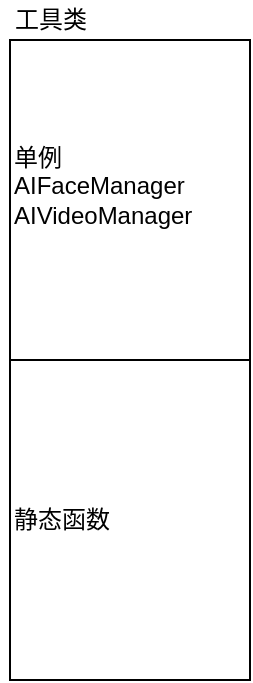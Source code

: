 <mxfile version="18.1.1" type="github">
  <diagram id="5dWgTGbmc96V0i9rautZ" name="Page-1">
    <mxGraphModel dx="1422" dy="802" grid="1" gridSize="10" guides="1" tooltips="1" connect="1" arrows="1" fold="1" page="1" pageScale="1" pageWidth="827" pageHeight="1169" math="0" shadow="0">
      <root>
        <mxCell id="0" />
        <mxCell id="1" parent="0" />
        <mxCell id="oqtyiHEpKOYZ8zssclwt-1" value="单例&lt;br&gt;&lt;pre style=&quot;margin-top: 0px; margin-bottom: 0px;&quot;&gt;&lt;font face=&quot;Helvetica&quot;&gt;AIFaceManager&lt;/font&gt;&lt;/pre&gt;&lt;pre style=&quot;margin-top: 0px; margin-bottom: 0px;&quot;&gt;&lt;font face=&quot;Helvetica&quot;&gt;AIVideoManager&lt;/font&gt;&lt;/pre&gt;&lt;pre style=&quot;margin-top: 0px; margin-bottom: 0px;&quot;&gt;&lt;span style=&quot;font-weight:700; color:#800080;&quot;&gt;&lt;br&gt;&lt;/span&gt;&lt;/pre&gt;" style="whiteSpace=wrap;html=1;align=left;" vertex="1" parent="1">
          <mxGeometry x="40" y="80" width="120" height="160" as="geometry" />
        </mxCell>
        <mxCell id="oqtyiHEpKOYZ8zssclwt-2" value="工具类" style="text;html=1;align=center;verticalAlign=middle;resizable=0;points=[];autosize=1;strokeColor=none;fillColor=none;" vertex="1" parent="1">
          <mxGeometry x="35" y="60" width="50" height="20" as="geometry" />
        </mxCell>
        <mxCell id="oqtyiHEpKOYZ8zssclwt-6" value="静态函数&lt;br&gt;" style="whiteSpace=wrap;html=1;align=left;" vertex="1" parent="1">
          <mxGeometry x="40" y="240" width="120" height="160" as="geometry" />
        </mxCell>
      </root>
    </mxGraphModel>
  </diagram>
</mxfile>
